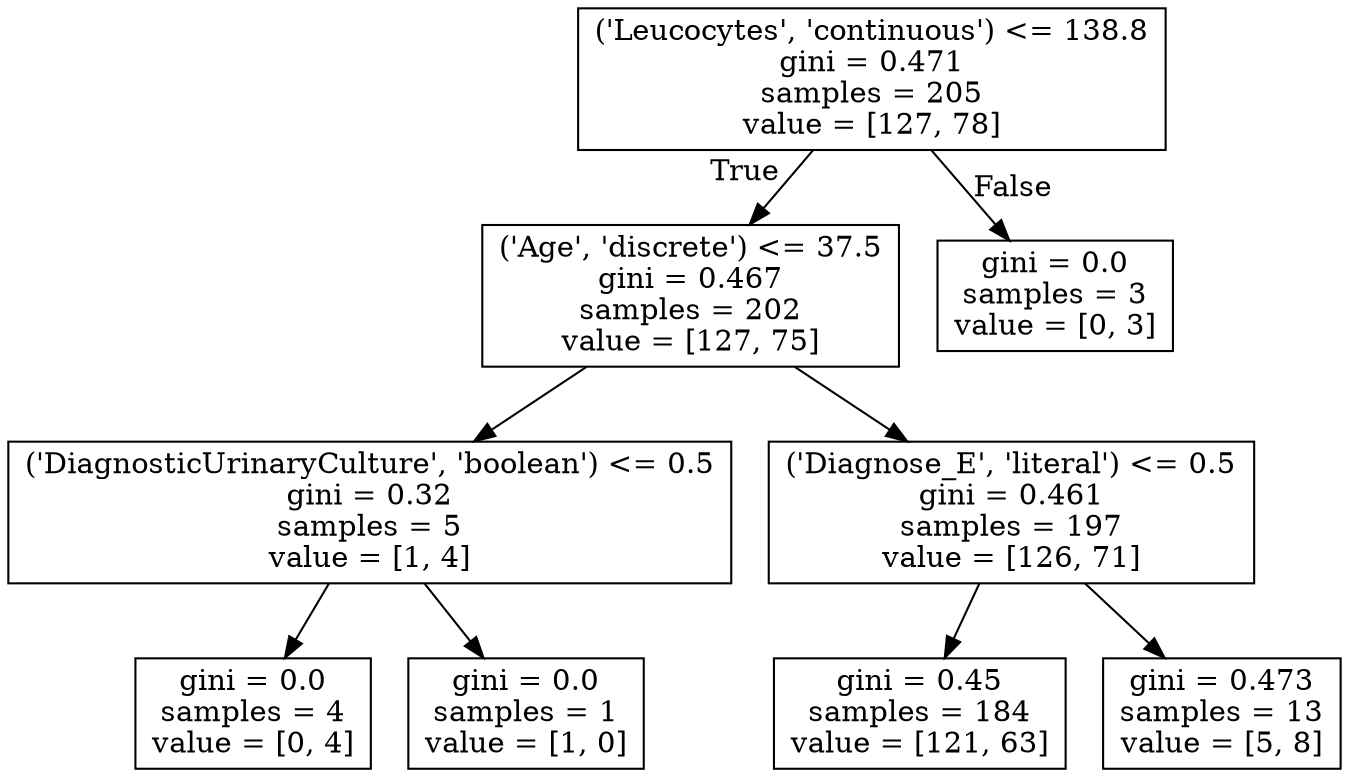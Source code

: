 digraph Tree {
node [shape=box] ;
0 [label="('Leucocytes', 'continuous') <= 138.8\ngini = 0.471\nsamples = 205\nvalue = [127, 78]"] ;
1 [label="('Age', 'discrete') <= 37.5\ngini = 0.467\nsamples = 202\nvalue = [127, 75]"] ;
0 -> 1 [labeldistance=2.5, labelangle=45, headlabel="True"] ;
2 [label="('DiagnosticUrinaryCulture', 'boolean') <= 0.5\ngini = 0.32\nsamples = 5\nvalue = [1, 4]"] ;
1 -> 2 ;
3 [label="gini = 0.0\nsamples = 4\nvalue = [0, 4]"] ;
2 -> 3 ;
4 [label="gini = 0.0\nsamples = 1\nvalue = [1, 0]"] ;
2 -> 4 ;
5 [label="('Diagnose_E', 'literal') <= 0.5\ngini = 0.461\nsamples = 197\nvalue = [126, 71]"] ;
1 -> 5 ;
6 [label="gini = 0.45\nsamples = 184\nvalue = [121, 63]"] ;
5 -> 6 ;
7 [label="gini = 0.473\nsamples = 13\nvalue = [5, 8]"] ;
5 -> 7 ;
8 [label="gini = 0.0\nsamples = 3\nvalue = [0, 3]"] ;
0 -> 8 [labeldistance=2.5, labelangle=-45, headlabel="False"] ;
}